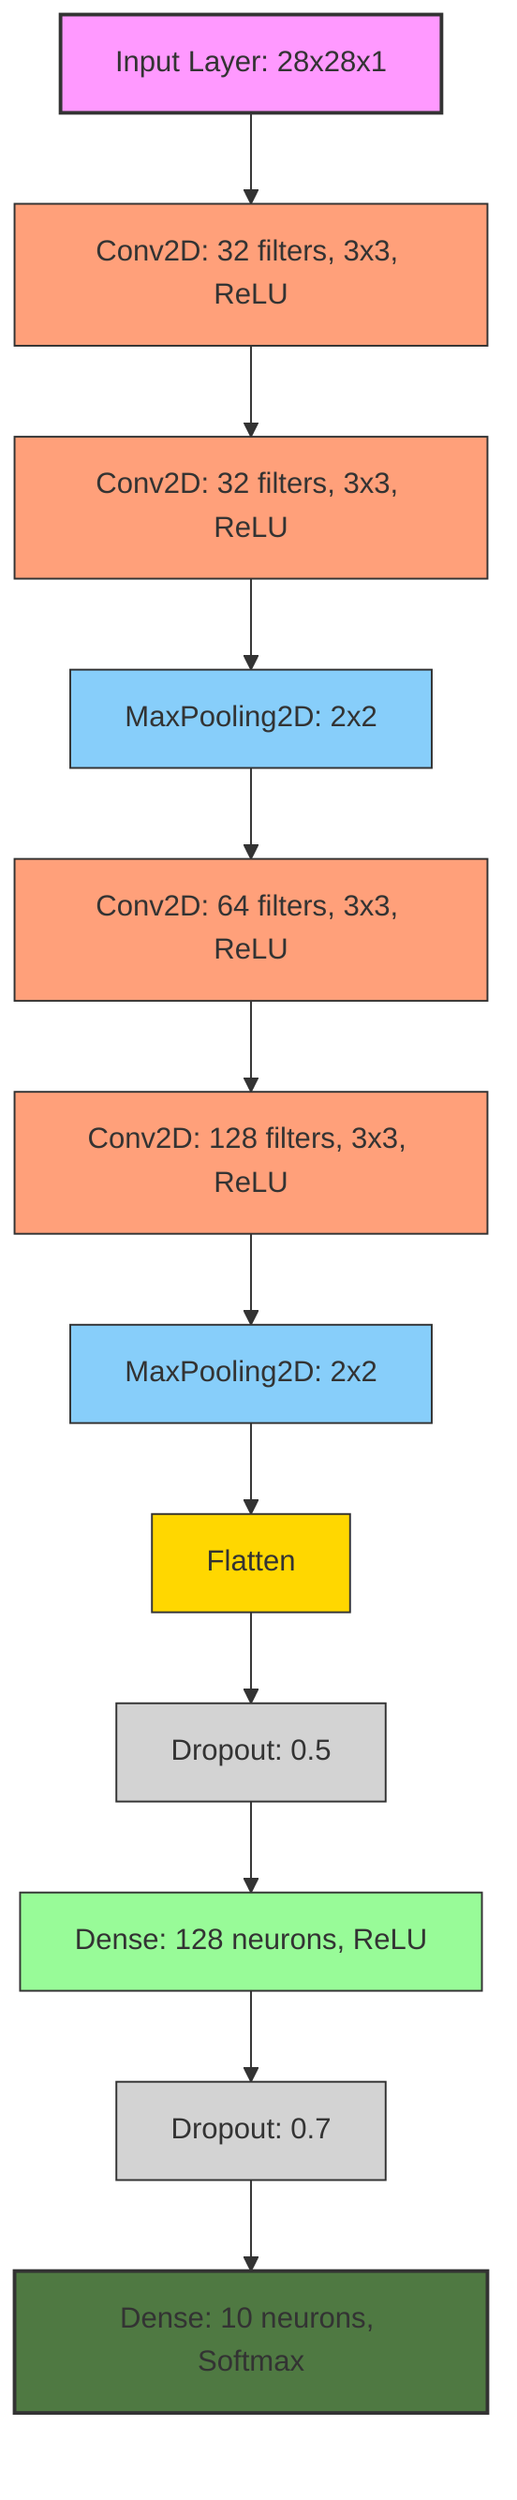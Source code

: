 graph TD
    A[Input Layer: 28x28x1] --> B[Conv2D: 32 filters, 3x3, ReLU]
    B --> C[Conv2D: 32 filters, 3x3, ReLU]
    C --> D[MaxPooling2D: 2x2]
    
    D --> E[Conv2D: 64 filters, 3x3, ReLU]
    E --> F[Conv2D: 128 filters, 3x3, ReLU]
    F --> G[MaxPooling2D: 2x2]
    
    G --> H[Flatten]
    H --> I[Dropout: 0.5]
    I --> J[Dense: 128 neurons, ReLU]
    J --> K[Dropout: 0.7]
    K --> L[Dense: 10 neurons, Softmax]
    
    style A fill:#f9f,stroke:#333,stroke-width:2px
    style L fill:#4F7942,stroke:#333,stroke-width:2px
    
    classDef conv fill:#FFA07A,stroke:#333,stroke-width:1px
    classDef pool fill:#87CEFA,stroke:#333,stroke-width:1px
    classDef flat fill:#FFD700,stroke:#333,stroke-width:1px
    classDef drop fill:#D3D3D3,stroke:#333,stroke-width:1px
    classDef dense fill:#98FB98,stroke:#333,stroke-width:1px
    
    class B,C,E,F conv
    class D,G pool
    class H flat
    class I,K drop
    class J dense